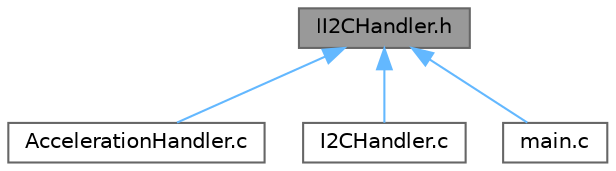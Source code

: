 digraph "II2CHandler.h"
{
 // LATEX_PDF_SIZE
  bgcolor="transparent";
  edge [fontname=Helvetica,fontsize=10,labelfontname=Helvetica,labelfontsize=10];
  node [fontname=Helvetica,fontsize=10,shape=box,height=0.2,width=0.4];
  Node1 [id="Node000001",label="II2CHandler.h",height=0.2,width=0.4,color="gray40", fillcolor="grey60", style="filled", fontcolor="black",tooltip="This Headerfile is an Interace for die I2C communikation."];
  Node1 -> Node2 [id="edge4_Node000001_Node000002",dir="back",color="steelblue1",style="solid",tooltip=" "];
  Node2 [id="Node000002",label="AccelerationHandler.c",height=0.2,width=0.4,color="grey40", fillcolor="white", style="filled",URL="$_acceleration_handler_8c.html",tooltip="This Class implements the IAccelerationHandler.h header file. It uses Pin 9 (P1.3) and 10 (P1...."];
  Node1 -> Node3 [id="edge5_Node000001_Node000003",dir="back",color="steelblue1",style="solid",tooltip=" "];
  Node3 [id="Node000003",label="I2CHandler.c",height=0.2,width=0.4,color="grey40", fillcolor="white", style="filled",URL="$_i2_c_handler_8c.html",tooltip="This Class implements the I2CHandler.h header file."];
  Node1 -> Node4 [id="edge6_Node000001_Node000004",dir="back",color="steelblue1",style="solid",tooltip=" "];
  Node4 [id="Node000004",label="main.c",height=0.2,width=0.4,color="grey40", fillcolor="white", style="filled",URL="$main_8c.html",tooltip="The main method gets called at start of the device interrupts: P2: Acknowledge-Button P3: Movement/Ta..."];
}
